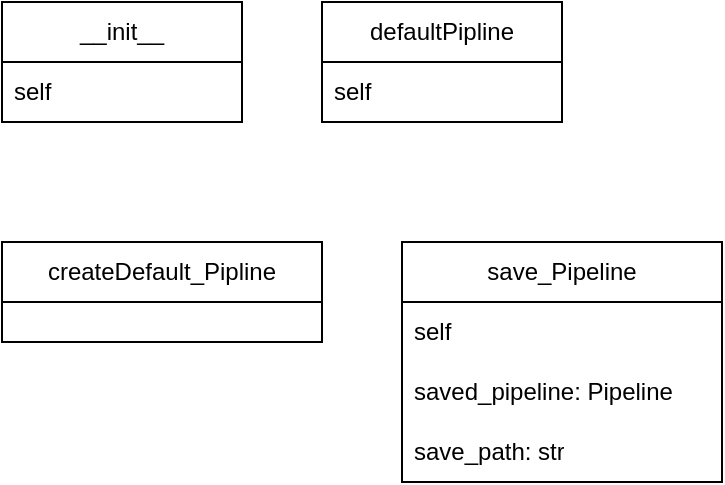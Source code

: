 <mxfile version="24.2.7" type="github">
  <diagram name="Свободное представление" id="oeacRI9C3uSAY6F9_cj7">
    <mxGraphModel dx="1024" dy="321" grid="1" gridSize="10" guides="1" tooltips="1" connect="1" arrows="1" fold="1" page="0" pageScale="1" pageWidth="827" pageHeight="1169" math="0" shadow="0">
      <root>
        <mxCell id="0" />
        <mxCell id="1" parent="0" />
        <mxCell id="sTNn3QOUkOK-6qHobLWH-1" value="__init__" style="swimlane;fontStyle=0;childLayout=stackLayout;horizontal=1;startSize=30;horizontalStack=0;resizeParent=1;resizeParentMax=0;resizeLast=0;collapsible=1;marginBottom=0;whiteSpace=wrap;html=1;" vertex="1" parent="1">
          <mxGeometry x="-40" width="120" height="60" as="geometry" />
        </mxCell>
        <mxCell id="sTNn3QOUkOK-6qHobLWH-2" value="self" style="text;strokeColor=none;fillColor=none;align=left;verticalAlign=middle;spacingLeft=4;spacingRight=4;overflow=hidden;points=[[0,0.5],[1,0.5]];portConstraint=eastwest;rotatable=0;whiteSpace=wrap;html=1;" vertex="1" parent="sTNn3QOUkOK-6qHobLWH-1">
          <mxGeometry y="30" width="120" height="30" as="geometry" />
        </mxCell>
        <mxCell id="sTNn3QOUkOK-6qHobLWH-5" value="defaultPipline" style="swimlane;fontStyle=0;childLayout=stackLayout;horizontal=1;startSize=30;horizontalStack=0;resizeParent=1;resizeParentMax=0;resizeLast=0;collapsible=1;marginBottom=0;whiteSpace=wrap;html=1;" vertex="1" parent="1">
          <mxGeometry x="120" width="120" height="60" as="geometry" />
        </mxCell>
        <mxCell id="sTNn3QOUkOK-6qHobLWH-6" value="self" style="text;strokeColor=none;fillColor=none;align=left;verticalAlign=middle;spacingLeft=4;spacingRight=4;overflow=hidden;points=[[0,0.5],[1,0.5]];portConstraint=eastwest;rotatable=0;whiteSpace=wrap;html=1;" vertex="1" parent="sTNn3QOUkOK-6qHobLWH-5">
          <mxGeometry y="30" width="120" height="30" as="geometry" />
        </mxCell>
        <mxCell id="sTNn3QOUkOK-6qHobLWH-9" value="createDefault_Pipline" style="swimlane;fontStyle=0;childLayout=stackLayout;horizontal=1;startSize=30;horizontalStack=0;resizeParent=1;resizeParentMax=0;resizeLast=0;collapsible=1;marginBottom=0;whiteSpace=wrap;html=1;" vertex="1" parent="1">
          <mxGeometry x="-40" y="120" width="160" height="50" as="geometry" />
        </mxCell>
        <mxCell id="sTNn3QOUkOK-6qHobLWH-13" value="save_Pipeline" style="swimlane;fontStyle=0;childLayout=stackLayout;horizontal=1;startSize=30;horizontalStack=0;resizeParent=1;resizeParentMax=0;resizeLast=0;collapsible=1;marginBottom=0;whiteSpace=wrap;html=1;" vertex="1" parent="1">
          <mxGeometry x="160" y="120" width="160" height="120" as="geometry" />
        </mxCell>
        <mxCell id="sTNn3QOUkOK-6qHobLWH-16" value="self" style="text;strokeColor=none;fillColor=none;align=left;verticalAlign=middle;spacingLeft=4;spacingRight=4;overflow=hidden;points=[[0,0.5],[1,0.5]];portConstraint=eastwest;rotatable=0;whiteSpace=wrap;html=1;" vertex="1" parent="sTNn3QOUkOK-6qHobLWH-13">
          <mxGeometry y="30" width="160" height="30" as="geometry" />
        </mxCell>
        <mxCell id="sTNn3QOUkOK-6qHobLWH-17" value="saved_pipeline: Pipeline" style="text;strokeColor=none;fillColor=none;align=left;verticalAlign=middle;spacingLeft=4;spacingRight=4;overflow=hidden;points=[[0,0.5],[1,0.5]];portConstraint=eastwest;rotatable=0;whiteSpace=wrap;html=1;" vertex="1" parent="sTNn3QOUkOK-6qHobLWH-13">
          <mxGeometry y="60" width="160" height="30" as="geometry" />
        </mxCell>
        <mxCell id="sTNn3QOUkOK-6qHobLWH-19" value="save_path: str" style="text;strokeColor=none;fillColor=none;align=left;verticalAlign=middle;spacingLeft=4;spacingRight=4;overflow=hidden;points=[[0,0.5],[1,0.5]];portConstraint=eastwest;rotatable=0;whiteSpace=wrap;html=1;" vertex="1" parent="sTNn3QOUkOK-6qHobLWH-13">
          <mxGeometry y="90" width="160" height="30" as="geometry" />
        </mxCell>
      </root>
    </mxGraphModel>
  </diagram>
</mxfile>

